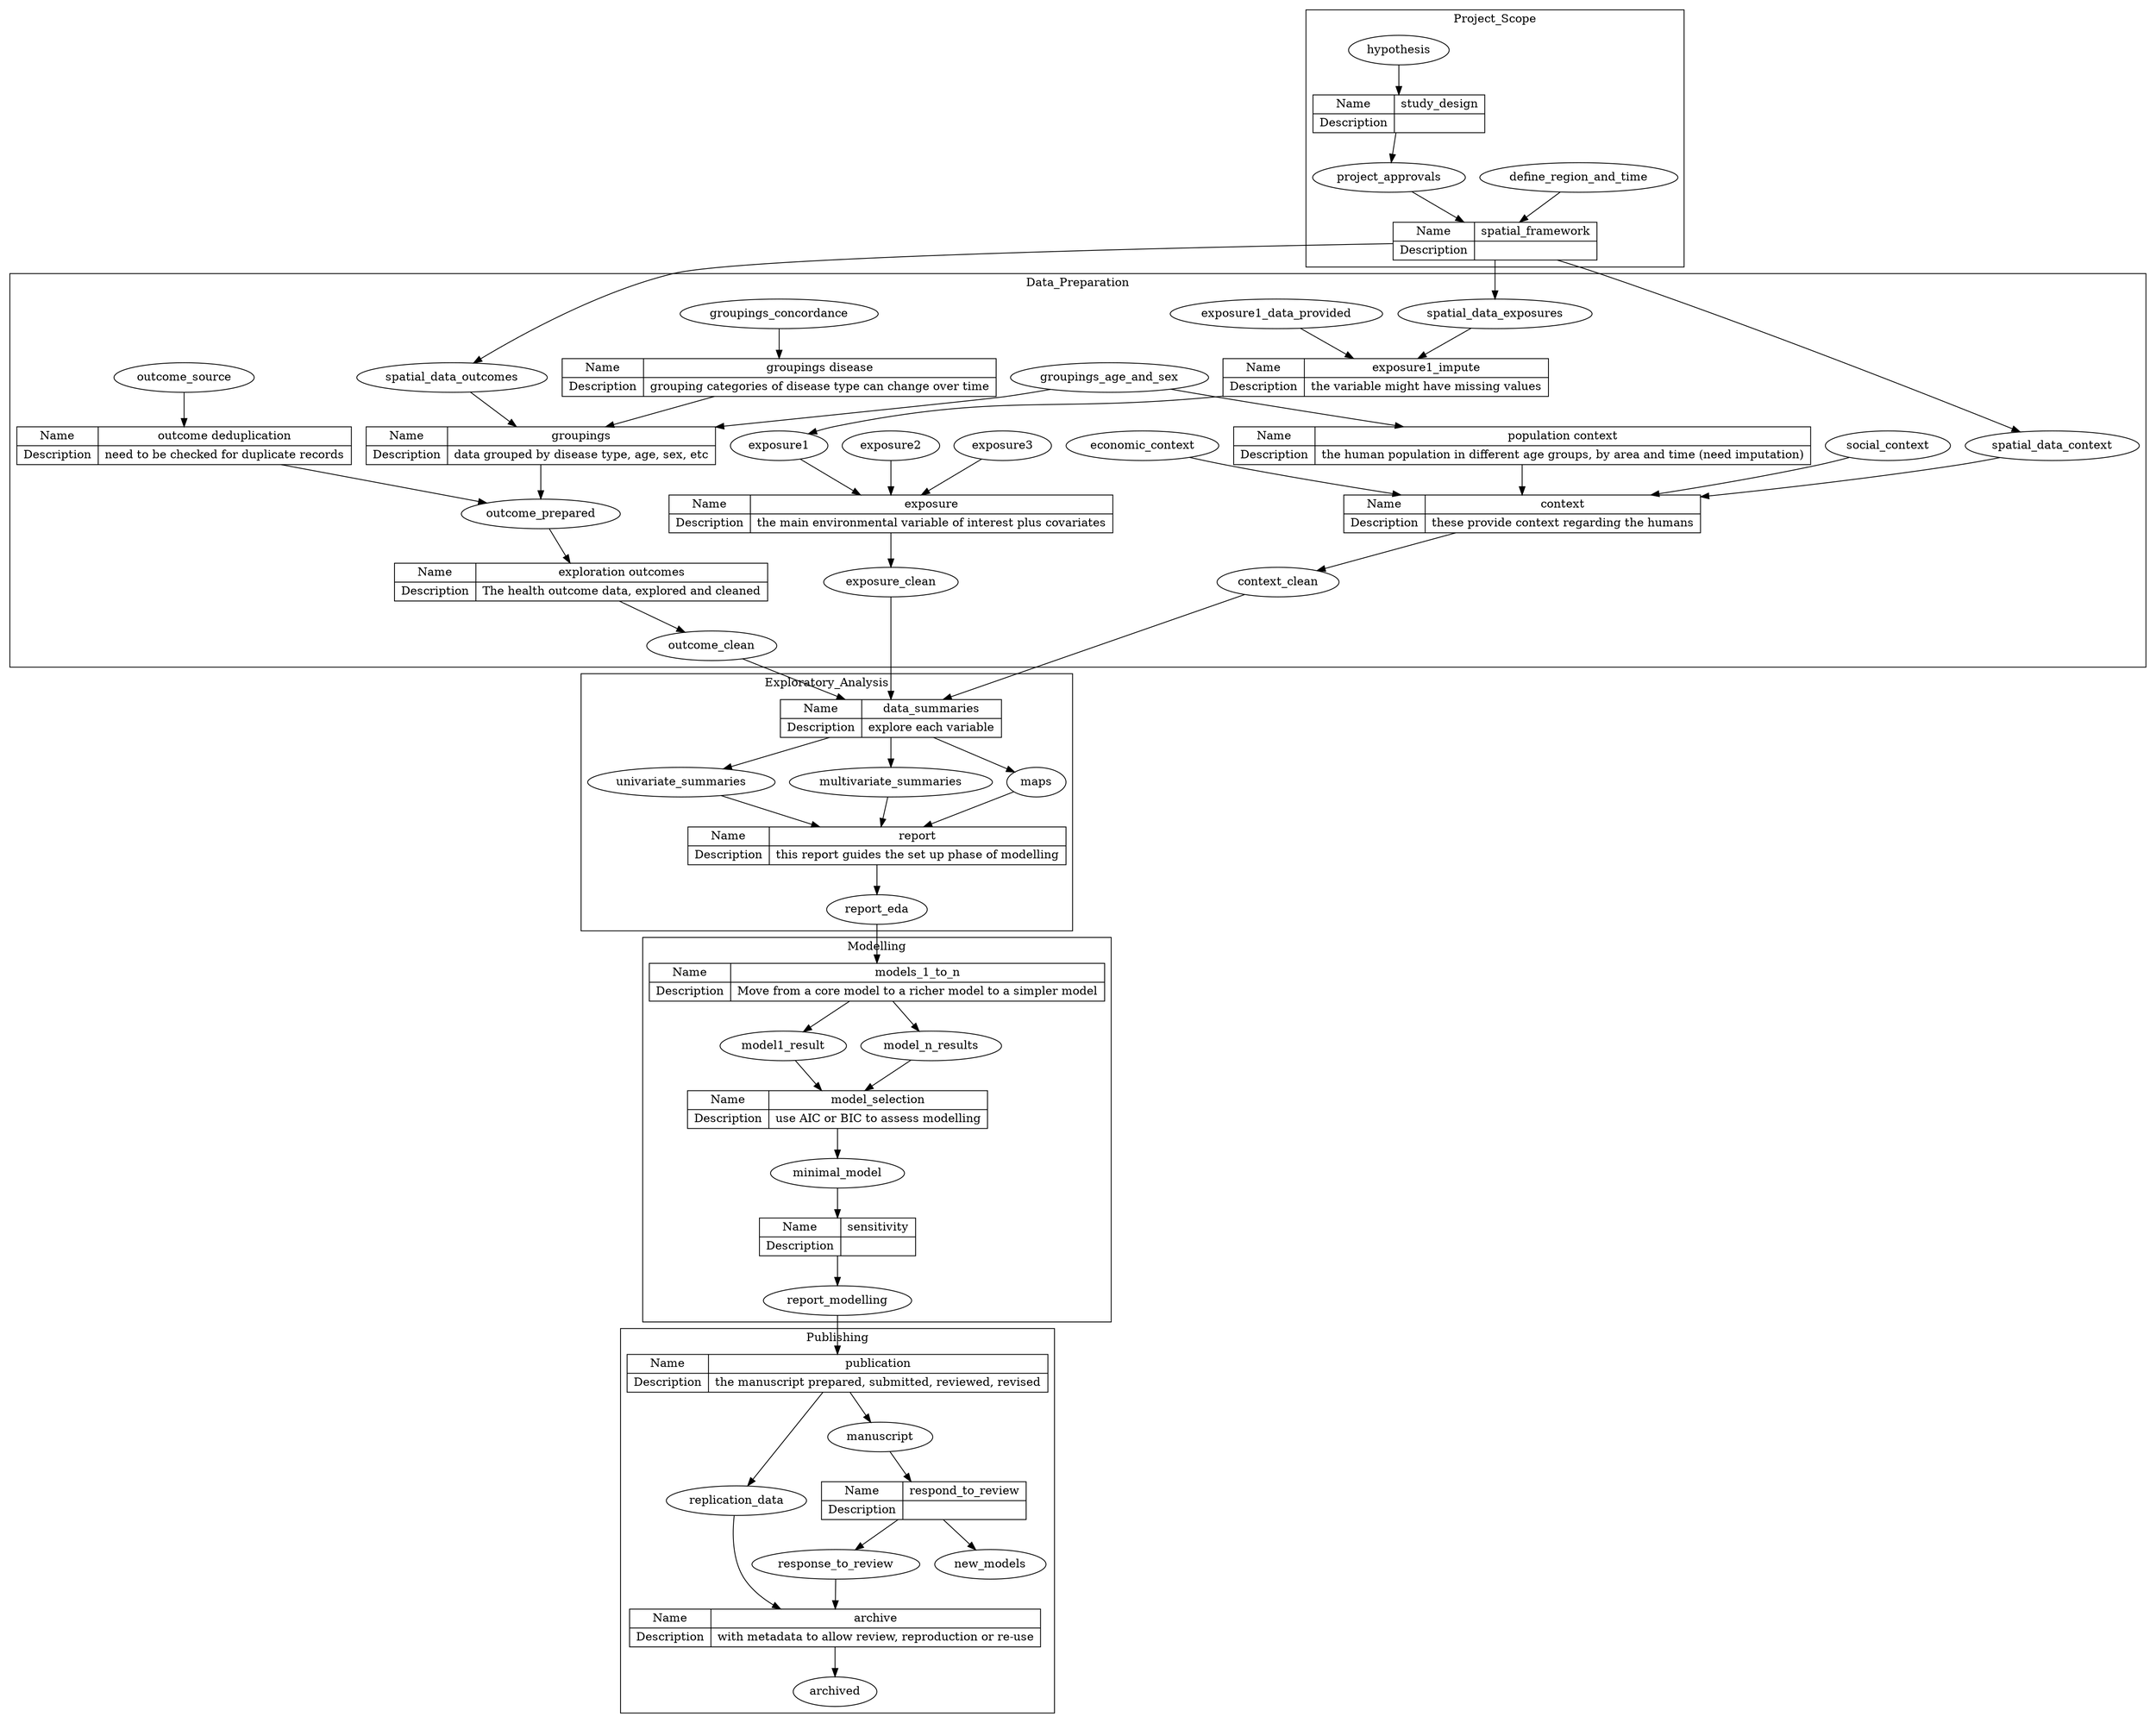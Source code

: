 digraph transformations {

 subgraph cluster_01_ProjectScope {
    label = "Project_Scope"
     "project_approvals" -> "spatial_framework"
"define_region_and_time" -> "spatial_framework"
"spatial_framework"  [ shape=record, label="{{ { Name | Description } | { spatial_framework |  } }}"]



 
 "hypothesis" -> "study_design"
"study_design"  [ shape=record, label="{{ { Name | Description } | { study_design |  } }}"]
"study_design" -> "project_approvals"

 
 }
 subgraph cluster_00_DataPrep {
             label = "Data_Preparation"
# subgraph cluster_02_DataPrep_HealthOutcomes {
#    label = "Data_Preparation_Outcomes"
    "outcome_source" -> "outcome_deduplication"

     "outcome_deduplication"  [ shape=record, label="{{ { Name | Description } | { outcome deduplication | need to be checked for duplicate records } }}"]
     
     "outcome_deduplication" -> "outcome_prepared"

     "groupings_concordance" -> "groupings_disease" 
     "groupings_disease" [ shape=record, label="{{ { Name | Description } | { groupings disease | grouping categories of disease type can change over time } }}"]
     
     "groupings_disease" -> "groupings"
     "groupings_age_and_sex" -> "groupings"

     "spatial_framework" -> "spatial_data_outcomes"
     "spatial_data_outcomes" -> "groupings"
     "groupings" [ shape=record, label="{{ { Name | Description } | { groupings | data grouped by disease type, age, sex, etc } }}"]
     "groupings" -> "outcome_prepared"

     "outcome_prepared" -> "outcome"


"outcome"  [ shape=record, label="{{ { Name | Description } | { exploration outcomes | The health outcome data, explored and cleaned } }}"]
"outcome" -> "outcome_clean"

 
# }

# subgraph cluster_03_DataPrep_Exposures {
#    label = "Data_Preparation_Exposures"
    "exposure1_data_provided" -> "exposure1_impute"
    "exposure1_impute"  [ shape=record, label="{{ { Name | Description } | { exposure1_impute | the  variable might have missing values } }}"]
     "exposure1_impute" -> "exposure1"
    
    "exposure1" -> "exposure"
"exposure3" -> "exposure"
"exposure2" -> "exposure"
"spatial_framework" -> "spatial_data_exposures"
"spatial_data_exposures" -> "exposure1_impute"
"exposure"  [ shape=record, label="{{ { Name | Description } | { exposure | the main environmental variable of interest plus covariates } }}"]
"exposure" -> "exposure_clean"

# }

# subgraph cluster_0301_DataPrep_Context {
#    label = "Data_Preparation_Context"
 
 "social_context" -> "context"
 "economic_context" -> "context"
 "groupings_age_and_sex" -> "population_context"
"population_context"  [ shape=record, label="{{ { Name | Description } | { population context | the human population in different age groups, by area and time (need imputation) } }}"]
 
"population_context" -> "context"
"spatial_framework" -> "spatial_data_context"
"spatial_data_context" -> "context"
"context"  [ shape=record, label="{{ { Name | Description } | { context | these provide context regarding the humans } }}"]
"context" -> "context_clean"

 
# }
}
 subgraph cluster_04_ExploratoryAnalysis {
    label = "Exploratory_Analysis"
     "outcome_clean" -> "data_summaries"
"exposure_clean" -> "data_summaries"
"context_clean" -> "data_summaries"
"data_summaries"  [ shape=record, label="{{ { Name | Description } | { data_summaries | explore each variable } }}"]
"data_summaries" -> "univariate_summaries"
"data_summaries" -> "multivariate_summaries"
"data_summaries" -> "maps"

 
 "univariate_summaries" -> "report"
"multivariate_summaries" -> "report"
"maps" -> "report"
"report"  [ shape=record, label="{{ { Name | Description } | { report | this report guides the set up phase of modelling } }}"]
"report" -> "report_eda"

 
 }

 subgraph cluster_05_Modelling {
    label = "Modelling"
     "report_eda" -> "models_1_to_n"
"models_1_to_n"  [ shape=record, label="{{ { Name | Description } | { models_1_to_n | Move from a  core model to a richer model to a simpler model } }}"]
"models_1_to_n" -> "model1_result"
"models_1_to_n" -> "model_n_results"

 
 "model1_result" -> "model_selection"
"model_n_results" -> "model_selection"
"model_selection"  [ shape=record, label="{{ { Name | Description } | { model_selection | use AIC or BIC to assess modelling } }}"]
"model_selection" -> "minimal_model"

 
 "minimal_model" -> "sensitivity"
"sensitivity"  [ shape=record, label="{{ { Name | Description } | { sensitivity |  } }}"]
"sensitivity" -> "report_modelling"

 
 }

 subgraph cluster_06_Publishing {
    label = "Publishing"
     "report_modelling" -> "publication"
"publication"  [ shape=record, label="{{ { Name | Description } | { publication | the manuscript prepared, submitted, reviewed, revised } }}"]
"publication" -> "manuscript"
"publication" -> "replication_data"

 
 "manuscript" -> "respond_to_review"
"respond_to_review"  [ shape=record, label="{{ { Name | Description } | { respond_to_review |  } }}"]
"respond_to_review" -> "new_models"
"respond_to_review" -> "response_to_review"

 
     "response_to_review" -> "archive"
"replication_data" -> "archive"
"archive"  [ shape=record, label="{{ { Name | Description } | { archive | with metadata to allow review, reproduction or re-use } }}"]
"archive" -> "archived"

 
 }

 }
